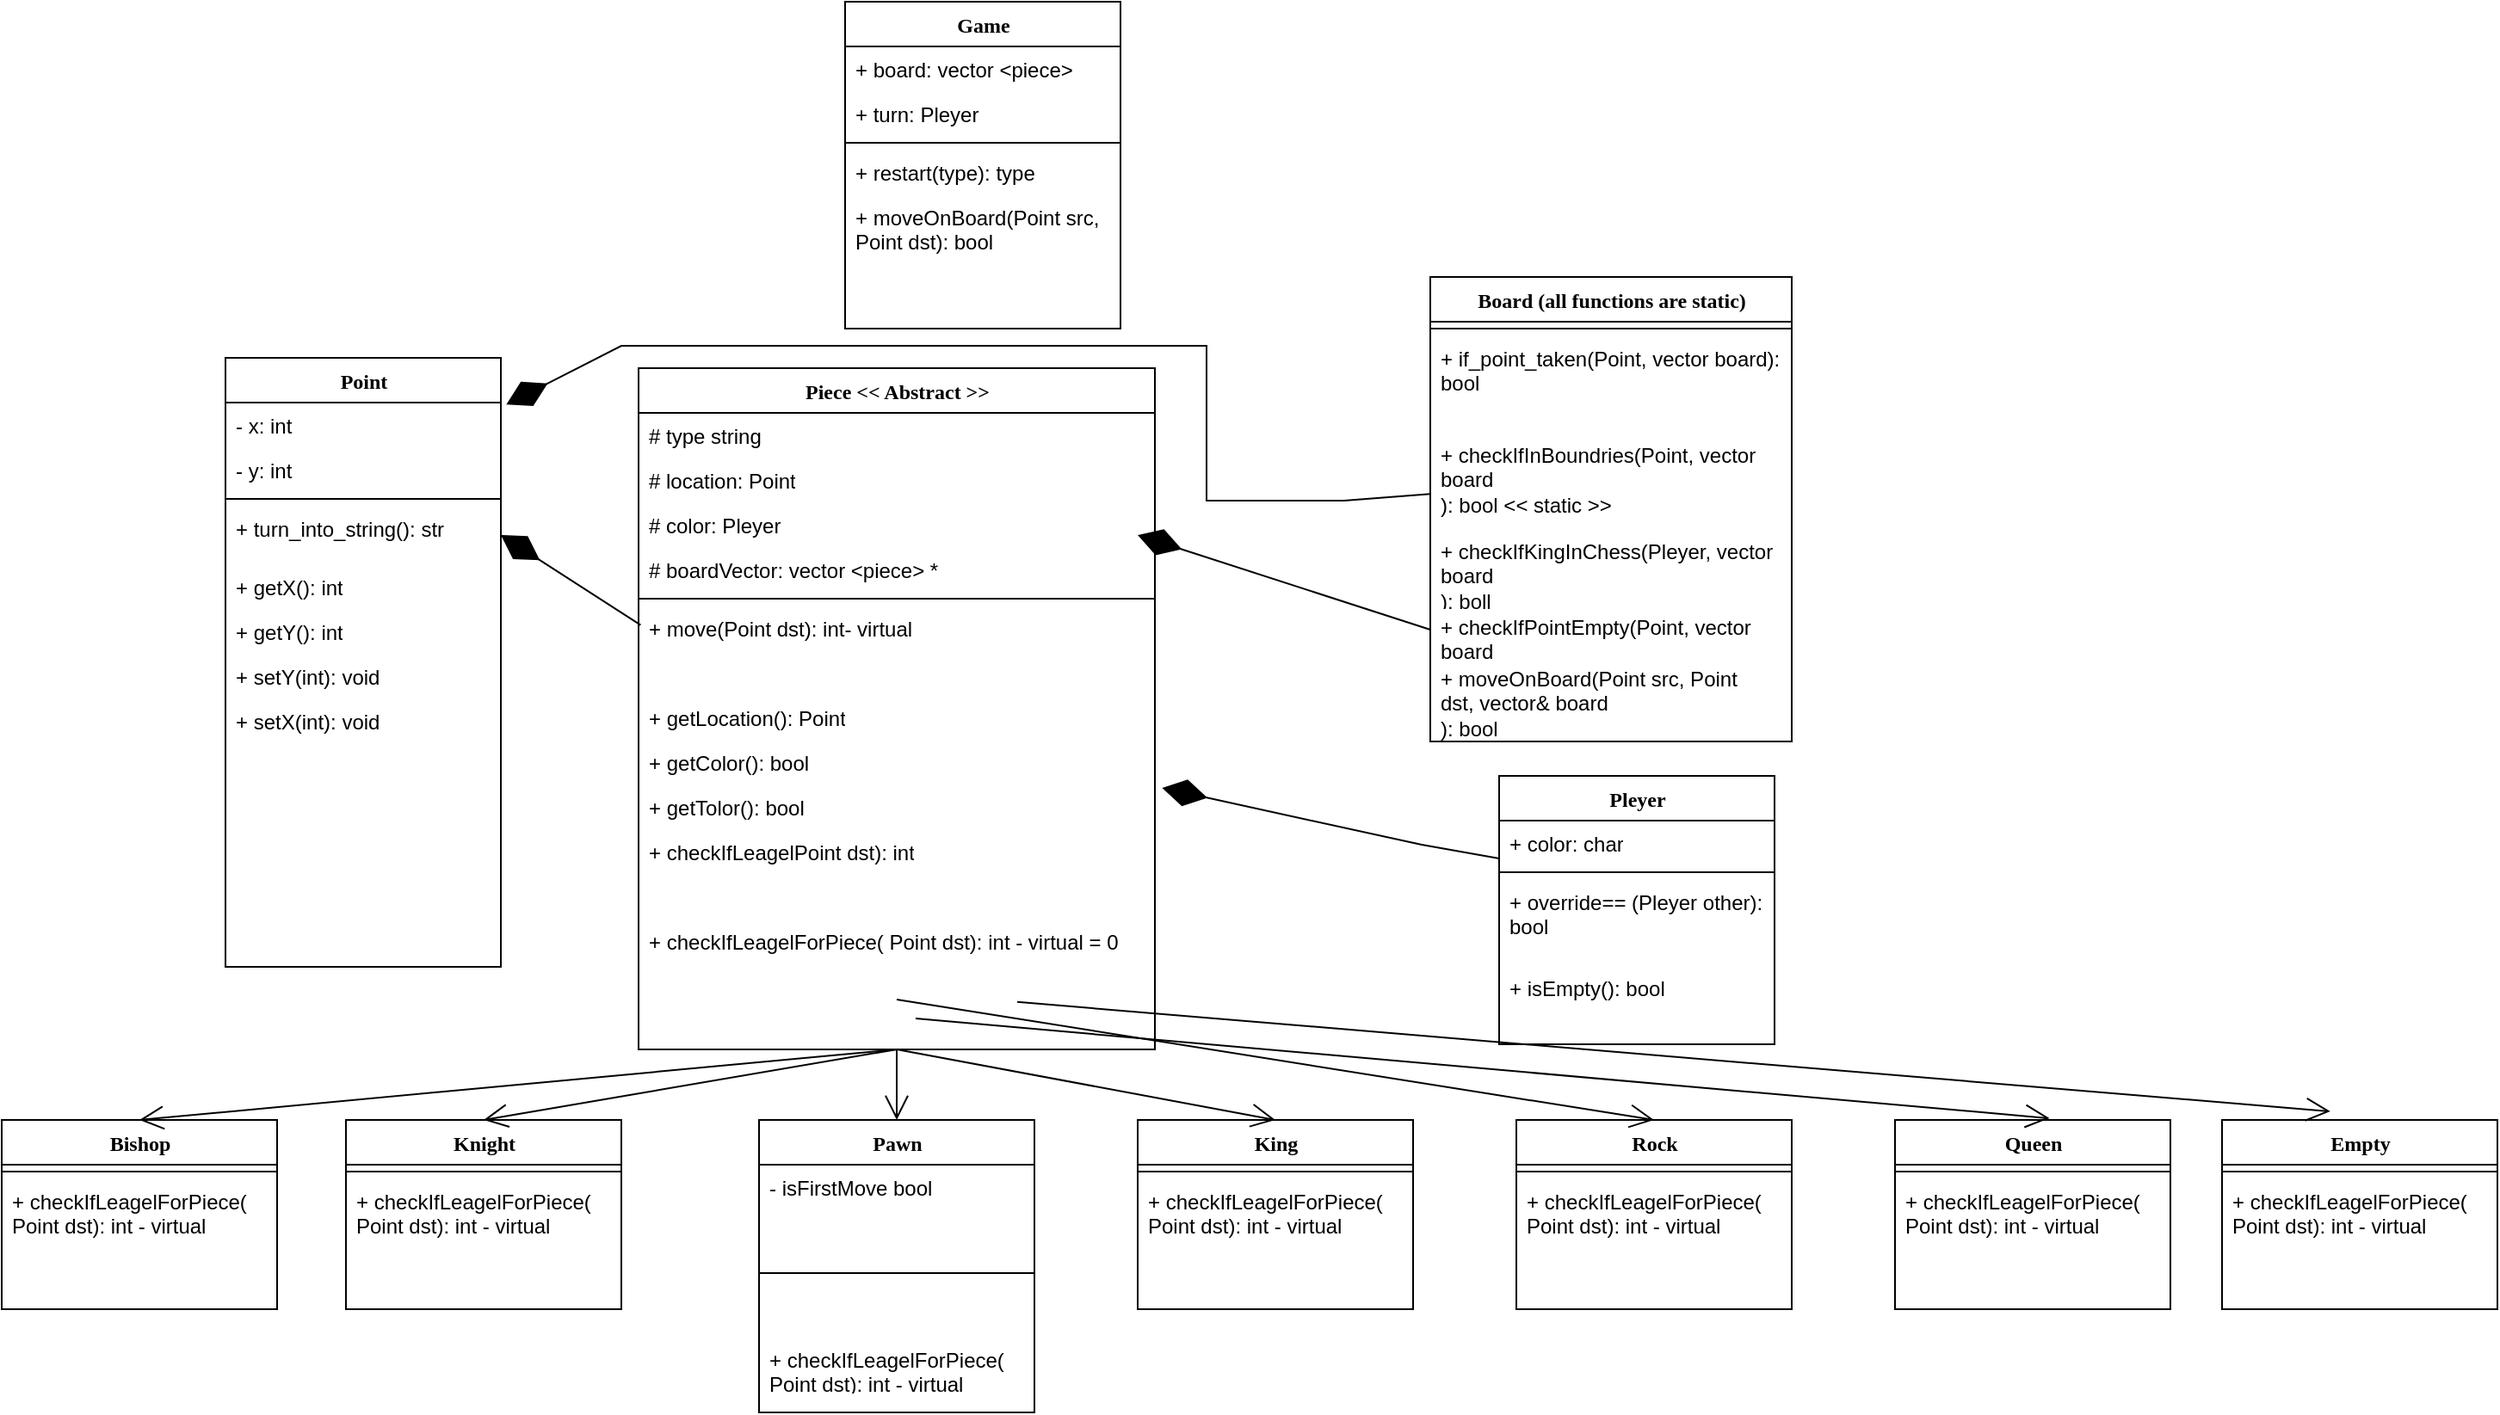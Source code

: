 <mxfile version="22.1.11" type="gitlab">
  <diagram name="Page-1" id="9f46799a-70d6-7492-0946-bef42562c5a5">
    <mxGraphModel dx="2134" dy="1309" grid="1" gridSize="10" guides="1" tooltips="1" connect="1" arrows="1" fold="1" page="1" pageScale="1" pageWidth="1100" pageHeight="850" background="none" math="0" shadow="0">
      <root>
        <mxCell id="0" />
        <mxCell id="1" parent="0" />
        <mxCell id="78961159f06e98e8-30" value="Piece&amp;nbsp;&amp;lt;&amp;lt; Abstract &amp;gt;&amp;gt;&lt;br&gt;&amp;nbsp;" style="swimlane;html=1;fontStyle=1;align=center;verticalAlign=top;childLayout=stackLayout;horizontal=1;startSize=26;horizontalStack=0;resizeParent=1;resizeLast=0;collapsible=1;marginBottom=0;swimlaneFillColor=#ffffff;rounded=0;shadow=0;comic=0;labelBackgroundColor=none;strokeWidth=1;fillColor=none;fontFamily=Verdana;fontSize=12" parent="1" vertex="1">
          <mxGeometry x="360" y="43" width="300" height="396" as="geometry" />
        </mxCell>
        <mxCell id="78961159f06e98e8-31" value="# type string" style="text;html=1;strokeColor=none;fillColor=none;align=left;verticalAlign=top;spacingLeft=4;spacingRight=4;whiteSpace=wrap;overflow=hidden;rotatable=0;points=[[0,0.5],[1,0.5]];portConstraint=eastwest;" parent="78961159f06e98e8-30" vertex="1">
          <mxGeometry y="26" width="300" height="26" as="geometry" />
        </mxCell>
        <mxCell id="78961159f06e98e8-32" value="# location: Point" style="text;html=1;strokeColor=none;fillColor=none;align=left;verticalAlign=top;spacingLeft=4;spacingRight=4;whiteSpace=wrap;overflow=hidden;rotatable=0;points=[[0,0.5],[1,0.5]];portConstraint=eastwest;" parent="78961159f06e98e8-30" vertex="1">
          <mxGeometry y="52" width="300" height="26" as="geometry" />
        </mxCell>
        <mxCell id="N-esZ-fksMiZb7eOglhe-8" value="# color: Pleyer" style="text;html=1;strokeColor=none;fillColor=none;align=left;verticalAlign=top;spacingLeft=4;spacingRight=4;whiteSpace=wrap;overflow=hidden;rotatable=0;points=[[0,0.5],[1,0.5]];portConstraint=eastwest;" parent="78961159f06e98e8-30" vertex="1">
          <mxGeometry y="78" width="300" height="26" as="geometry" />
        </mxCell>
        <mxCell id="ey-GMjYlysJROLxmoXhc-7" value="# boardVector: vector &amp;lt;piece&amp;gt; *" style="text;html=1;strokeColor=none;fillColor=none;align=left;verticalAlign=top;spacingLeft=4;spacingRight=4;whiteSpace=wrap;overflow=hidden;rotatable=0;points=[[0,0.5],[1,0.5]];portConstraint=eastwest;" vertex="1" parent="78961159f06e98e8-30">
          <mxGeometry y="104" width="300" height="26" as="geometry" />
        </mxCell>
        <mxCell id="78961159f06e98e8-38" value="" style="line;html=1;strokeWidth=1;fillColor=none;align=left;verticalAlign=middle;spacingTop=-1;spacingLeft=3;spacingRight=3;rotatable=0;labelPosition=right;points=[];portConstraint=eastwest;" parent="78961159f06e98e8-30" vertex="1">
          <mxGeometry y="130" width="300" height="8" as="geometry" />
        </mxCell>
        <mxCell id="78961159f06e98e8-39" value="+ move(Point dst): int- virtual" style="text;html=1;strokeColor=none;fillColor=none;align=left;verticalAlign=top;spacingLeft=4;spacingRight=4;whiteSpace=wrap;overflow=hidden;rotatable=0;points=[[0,0.5],[1,0.5]];portConstraint=eastwest;" parent="78961159f06e98e8-30" vertex="1">
          <mxGeometry y="138" width="300" height="52" as="geometry" />
        </mxCell>
        <mxCell id="N-esZ-fksMiZb7eOglhe-9" value="+ getLocation(): Point" style="text;html=1;strokeColor=none;fillColor=none;align=left;verticalAlign=top;spacingLeft=4;spacingRight=4;whiteSpace=wrap;overflow=hidden;rotatable=0;points=[[0,0.5],[1,0.5]];portConstraint=eastwest;" parent="78961159f06e98e8-30" vertex="1">
          <mxGeometry y="190" width="300" height="26" as="geometry" />
        </mxCell>
        <mxCell id="N-esZ-fksMiZb7eOglhe-10" value="+ getColor(): bool" style="text;html=1;strokeColor=none;fillColor=none;align=left;verticalAlign=top;spacingLeft=4;spacingRight=4;whiteSpace=wrap;overflow=hidden;rotatable=0;points=[[0,0.5],[1,0.5]];portConstraint=eastwest;" parent="78961159f06e98e8-30" vertex="1">
          <mxGeometry y="216" width="300" height="26" as="geometry" />
        </mxCell>
        <mxCell id="N-esZ-fksMiZb7eOglhe-11" value="+ getTolor(): bool" style="text;html=1;strokeColor=none;fillColor=none;align=left;verticalAlign=top;spacingLeft=4;spacingRight=4;whiteSpace=wrap;overflow=hidden;rotatable=0;points=[[0,0.5],[1,0.5]];portConstraint=eastwest;" parent="78961159f06e98e8-30" vertex="1">
          <mxGeometry y="242" width="300" height="26" as="geometry" />
        </mxCell>
        <mxCell id="N-esZ-fksMiZb7eOglhe-45" value="+ checkIfLeagelPoint dst): int" style="text;html=1;strokeColor=none;fillColor=none;align=left;verticalAlign=top;spacingLeft=4;spacingRight=4;whiteSpace=wrap;overflow=hidden;rotatable=0;points=[[0,0.5],[1,0.5]];portConstraint=eastwest;" parent="78961159f06e98e8-30" vertex="1">
          <mxGeometry y="268" width="300" height="52" as="geometry" />
        </mxCell>
        <mxCell id="N-esZ-fksMiZb7eOglhe-46" value="+ checkIfLeagelForPiece( Point dst): int - virtual = 0" style="text;html=1;strokeColor=none;fillColor=none;align=left;verticalAlign=top;spacingLeft=4;spacingRight=4;whiteSpace=wrap;overflow=hidden;rotatable=0;points=[[0,0.5],[1,0.5]];portConstraint=eastwest;" parent="78961159f06e98e8-30" vertex="1">
          <mxGeometry y="320" width="300" height="76" as="geometry" />
        </mxCell>
        <mxCell id="78961159f06e98e8-43" value="Board (all functions are static)" style="swimlane;html=1;fontStyle=1;align=center;verticalAlign=top;childLayout=stackLayout;horizontal=1;startSize=26;horizontalStack=0;resizeParent=1;resizeLast=0;collapsible=1;marginBottom=0;swimlaneFillColor=#ffffff;rounded=0;shadow=0;comic=0;labelBackgroundColor=none;strokeWidth=1;fillColor=none;fontFamily=Verdana;fontSize=12" parent="1" vertex="1">
          <mxGeometry x="820" y="-10" width="210" height="270" as="geometry" />
        </mxCell>
        <mxCell id="78961159f06e98e8-51" value="" style="line;html=1;strokeWidth=1;fillColor=none;align=left;verticalAlign=middle;spacingTop=-1;spacingLeft=3;spacingRight=3;rotatable=0;labelPosition=right;points=[];portConstraint=eastwest;" parent="78961159f06e98e8-43" vertex="1">
          <mxGeometry y="26" width="210" height="8" as="geometry" />
        </mxCell>
        <mxCell id="78961159f06e98e8-52" value="+ if_point_taken(Point, vector board): bool" style="text;html=1;strokeColor=none;fillColor=none;align=left;verticalAlign=top;spacingLeft=4;spacingRight=4;whiteSpace=wrap;overflow=hidden;rotatable=0;points=[[0,0.5],[1,0.5]];portConstraint=eastwest;" parent="78961159f06e98e8-43" vertex="1">
          <mxGeometry y="34" width="210" height="56" as="geometry" />
        </mxCell>
        <mxCell id="N-esZ-fksMiZb7eOglhe-43" value="+ checkIfInBoundries(Point,&amp;nbsp;vector board&lt;br&gt;): bool &amp;lt;&amp;lt; static &amp;gt;&amp;gt;&amp;nbsp;" style="text;html=1;strokeColor=none;fillColor=none;align=left;verticalAlign=top;spacingLeft=4;spacingRight=4;whiteSpace=wrap;overflow=hidden;rotatable=0;points=[[0,0.5],[1,0.5]];portConstraint=eastwest;" parent="78961159f06e98e8-43" vertex="1">
          <mxGeometry y="90" width="210" height="56" as="geometry" />
        </mxCell>
        <mxCell id="N-esZ-fksMiZb7eOglhe-47" value="+ checkIfKingInChess(Pleyer,&amp;nbsp;vector board&lt;br&gt;): boll&amp;nbsp;" style="text;html=1;strokeColor=none;fillColor=none;align=left;verticalAlign=top;spacingLeft=4;spacingRight=4;whiteSpace=wrap;overflow=hidden;rotatable=0;points=[[0,0.5],[1,0.5]];portConstraint=eastwest;" parent="78961159f06e98e8-43" vertex="1">
          <mxGeometry y="146" width="210" height="44" as="geometry" />
        </mxCell>
        <mxCell id="N-esZ-fksMiZb7eOglhe-58" value="+ checkIfPointEmpty(Point,&amp;nbsp;vector board&lt;br&gt;): bool&amp;nbsp;" style="text;html=1;strokeColor=none;fillColor=none;align=left;verticalAlign=top;spacingLeft=4;spacingRight=4;whiteSpace=wrap;overflow=hidden;rotatable=0;points=[[0,0.5],[1,0.5]];portConstraint=eastwest;" parent="78961159f06e98e8-43" vertex="1">
          <mxGeometry y="190" width="210" height="30" as="geometry" />
        </mxCell>
        <mxCell id="ey-GMjYlysJROLxmoXhc-3" value="+ moveOnBoard(Point src, Point dst,&amp;nbsp;vector&amp;amp; board&lt;br&gt;): bool&amp;nbsp;" style="text;html=1;strokeColor=none;fillColor=none;align=left;verticalAlign=top;spacingLeft=4;spacingRight=4;whiteSpace=wrap;overflow=hidden;rotatable=0;points=[[0,0.5],[1,0.5]];portConstraint=eastwest;" vertex="1" parent="78961159f06e98e8-43">
          <mxGeometry y="220" width="210" height="50" as="geometry" />
        </mxCell>
        <mxCell id="78961159f06e98e8-56" value="Point" style="swimlane;html=1;fontStyle=1;align=center;verticalAlign=top;childLayout=stackLayout;horizontal=1;startSize=26;horizontalStack=0;resizeParent=1;resizeLast=0;collapsible=1;marginBottom=0;swimlaneFillColor=#ffffff;rounded=0;shadow=0;comic=0;labelBackgroundColor=none;strokeWidth=1;fillColor=none;fontFamily=Verdana;fontSize=12" parent="1" vertex="1">
          <mxGeometry x="120" y="37.0" width="160" height="354" as="geometry" />
        </mxCell>
        <mxCell id="78961159f06e98e8-57" value="- x: int" style="text;html=1;strokeColor=none;fillColor=none;align=left;verticalAlign=top;spacingLeft=4;spacingRight=4;whiteSpace=wrap;overflow=hidden;rotatable=0;points=[[0,0.5],[1,0.5]];portConstraint=eastwest;" parent="78961159f06e98e8-56" vertex="1">
          <mxGeometry y="26" width="160" height="26" as="geometry" />
        </mxCell>
        <mxCell id="78961159f06e98e8-58" value="- y: int" style="text;html=1;strokeColor=none;fillColor=none;align=left;verticalAlign=top;spacingLeft=4;spacingRight=4;whiteSpace=wrap;overflow=hidden;rotatable=0;points=[[0,0.5],[1,0.5]];portConstraint=eastwest;" parent="78961159f06e98e8-56" vertex="1">
          <mxGeometry y="52" width="160" height="26" as="geometry" />
        </mxCell>
        <mxCell id="78961159f06e98e8-64" value="" style="line;html=1;strokeWidth=1;fillColor=none;align=left;verticalAlign=middle;spacingTop=-1;spacingLeft=3;spacingRight=3;rotatable=0;labelPosition=right;points=[];portConstraint=eastwest;" parent="78961159f06e98e8-56" vertex="1">
          <mxGeometry y="78" width="160" height="8" as="geometry" />
        </mxCell>
        <mxCell id="78961159f06e98e8-65" value="+ turn_into_string(): str" style="text;html=1;strokeColor=none;fillColor=none;align=left;verticalAlign=top;spacingLeft=4;spacingRight=4;whiteSpace=wrap;overflow=hidden;rotatable=0;points=[[0,0.5],[1,0.5]];portConstraint=eastwest;" parent="78961159f06e98e8-56" vertex="1">
          <mxGeometry y="86" width="160" height="34" as="geometry" />
        </mxCell>
        <mxCell id="78961159f06e98e8-66" value="+ getX(): int" style="text;html=1;strokeColor=none;fillColor=none;align=left;verticalAlign=top;spacingLeft=4;spacingRight=4;whiteSpace=wrap;overflow=hidden;rotatable=0;points=[[0,0.5],[1,0.5]];portConstraint=eastwest;" parent="78961159f06e98e8-56" vertex="1">
          <mxGeometry y="120" width="160" height="26" as="geometry" />
        </mxCell>
        <mxCell id="78961159f06e98e8-68" value="+ getY(): int" style="text;html=1;strokeColor=none;fillColor=none;align=left;verticalAlign=top;spacingLeft=4;spacingRight=4;whiteSpace=wrap;overflow=hidden;rotatable=0;points=[[0,0.5],[1,0.5]];portConstraint=eastwest;" parent="78961159f06e98e8-56" vertex="1">
          <mxGeometry y="146" width="160" height="26" as="geometry" />
        </mxCell>
        <mxCell id="N-esZ-fksMiZb7eOglhe-6" value="+ setY(int): void" style="text;html=1;strokeColor=none;fillColor=none;align=left;verticalAlign=top;spacingLeft=4;spacingRight=4;whiteSpace=wrap;overflow=hidden;rotatable=0;points=[[0,0.5],[1,0.5]];portConstraint=eastwest;" parent="78961159f06e98e8-56" vertex="1">
          <mxGeometry y="172" width="160" height="26" as="geometry" />
        </mxCell>
        <mxCell id="N-esZ-fksMiZb7eOglhe-7" value="+ setX(int): void" style="text;html=1;strokeColor=none;fillColor=none;align=left;verticalAlign=top;spacingLeft=4;spacingRight=4;whiteSpace=wrap;overflow=hidden;rotatable=0;points=[[0,0.5],[1,0.5]];portConstraint=eastwest;" parent="78961159f06e98e8-56" vertex="1">
          <mxGeometry y="198" width="160" height="26" as="geometry" />
        </mxCell>
        <mxCell id="78961159f06e98e8-69" value="Pawn" style="swimlane;html=1;fontStyle=1;align=center;verticalAlign=top;childLayout=stackLayout;horizontal=1;startSize=26;horizontalStack=0;resizeParent=1;resizeLast=0;collapsible=1;marginBottom=0;swimlaneFillColor=#ffffff;rounded=0;shadow=0;comic=0;labelBackgroundColor=none;strokeWidth=1;fillColor=none;fontFamily=Verdana;fontSize=12" parent="1" vertex="1">
          <mxGeometry x="430" y="480" width="160" height="170" as="geometry" />
        </mxCell>
        <mxCell id="ey-GMjYlysJROLxmoXhc-2" value="- isFirstMove bool" style="text;html=1;strokeColor=none;fillColor=none;align=left;verticalAlign=top;spacingLeft=4;spacingRight=4;whiteSpace=wrap;overflow=hidden;rotatable=0;points=[[0,0.5],[1,0.5]];portConstraint=eastwest;" vertex="1" parent="78961159f06e98e8-69">
          <mxGeometry y="26" width="160" height="26" as="geometry" />
        </mxCell>
        <mxCell id="78961159f06e98e8-77" value="" style="line;html=1;strokeWidth=1;fillColor=none;align=left;verticalAlign=middle;spacingTop=-1;spacingLeft=3;spacingRight=3;rotatable=0;labelPosition=right;points=[];portConstraint=eastwest;" parent="78961159f06e98e8-69" vertex="1">
          <mxGeometry y="52" width="160" height="74" as="geometry" />
        </mxCell>
        <mxCell id="78961159f06e98e8-78" value="+ method(type): type" style="text;html=1;strokeColor=none;fillColor=none;align=left;verticalAlign=top;spacingLeft=4;spacingRight=4;whiteSpace=wrap;overflow=hidden;rotatable=0;points=[[0,0.5],[1,0.5]];portConstraint=eastwest;" parent="78961159f06e98e8-69" vertex="1">
          <mxGeometry y="126" width="160" as="geometry" />
        </mxCell>
        <mxCell id="78961159f06e98e8-79" value="+ checkIfLeagelForPiece( Point dst): int - virtual&amp;nbsp;" style="text;html=1;strokeColor=none;fillColor=none;align=left;verticalAlign=top;spacingLeft=4;spacingRight=4;whiteSpace=wrap;overflow=hidden;rotatable=0;points=[[0,0.5],[1,0.5]];portConstraint=eastwest;" parent="78961159f06e98e8-69" vertex="1">
          <mxGeometry y="126" width="160" height="30" as="geometry" />
        </mxCell>
        <mxCell id="78961159f06e98e8-108" value="Pleyer" style="swimlane;html=1;fontStyle=1;align=center;verticalAlign=top;childLayout=stackLayout;horizontal=1;startSize=26;horizontalStack=0;resizeParent=1;resizeLast=0;collapsible=1;marginBottom=0;swimlaneFillColor=#ffffff;rounded=0;shadow=0;comic=0;labelBackgroundColor=none;strokeWidth=1;fillColor=none;fontFamily=Verdana;fontSize=12" parent="1" vertex="1">
          <mxGeometry x="860" y="280.0" width="160" height="156" as="geometry" />
        </mxCell>
        <mxCell id="78961159f06e98e8-109" value="+ color: char" style="text;html=1;strokeColor=none;fillColor=none;align=left;verticalAlign=top;spacingLeft=4;spacingRight=4;whiteSpace=wrap;overflow=hidden;rotatable=0;points=[[0,0.5],[1,0.5]];portConstraint=eastwest;" parent="78961159f06e98e8-108" vertex="1">
          <mxGeometry y="26" width="160" height="26" as="geometry" />
        </mxCell>
        <mxCell id="78961159f06e98e8-116" value="" style="line;html=1;strokeWidth=1;fillColor=none;align=left;verticalAlign=middle;spacingTop=-1;spacingLeft=3;spacingRight=3;rotatable=0;labelPosition=right;points=[];portConstraint=eastwest;" parent="78961159f06e98e8-108" vertex="1">
          <mxGeometry y="52" width="160" height="8" as="geometry" />
        </mxCell>
        <mxCell id="78961159f06e98e8-117" value="+ override== (Pleyer other): bool" style="text;html=1;strokeColor=none;fillColor=none;align=left;verticalAlign=top;spacingLeft=4;spacingRight=4;whiteSpace=wrap;overflow=hidden;rotatable=0;points=[[0,0.5],[1,0.5]];portConstraint=eastwest;" parent="78961159f06e98e8-108" vertex="1">
          <mxGeometry y="60" width="160" height="50" as="geometry" />
        </mxCell>
        <mxCell id="78961159f06e98e8-120" value="+ isEmpty(): bool" style="text;html=1;strokeColor=none;fillColor=none;align=left;verticalAlign=top;spacingLeft=4;spacingRight=4;whiteSpace=wrap;overflow=hidden;rotatable=0;points=[[0,0.5],[1,0.5]];portConstraint=eastwest;" parent="78961159f06e98e8-108" vertex="1">
          <mxGeometry y="110" width="160" height="26" as="geometry" />
        </mxCell>
        <mxCell id="N-esZ-fksMiZb7eOglhe-5" value="" style="endArrow=diamondThin;endFill=1;endSize=24;html=1;rounded=0;entryX=1.029;entryY=0.209;entryDx=0;entryDy=0;entryPerimeter=0;exitX=0.004;exitY=0.218;exitDx=0;exitDy=0;exitPerimeter=0;" parent="1" edge="1" source="78961159f06e98e8-39">
          <mxGeometry width="160" relative="1" as="geometry">
            <mxPoint x="350" y="160" as="sourcePoint" />
            <mxPoint x="280" y="140" as="targetPoint" />
          </mxGeometry>
        </mxCell>
        <mxCell id="N-esZ-fksMiZb7eOglhe-12" value="" style="endArrow=open;endFill=1;endSize=12;html=1;rounded=0;exitX=0.5;exitY=1;exitDx=0;exitDy=0;entryX=0.5;entryY=0;entryDx=0;entryDy=0;" parent="1" source="78961159f06e98e8-30" target="78961159f06e98e8-69" edge="1">
          <mxGeometry width="160" relative="1" as="geometry">
            <mxPoint x="460" y="450" as="sourcePoint" />
            <mxPoint x="460" y="470" as="targetPoint" />
          </mxGeometry>
        </mxCell>
        <mxCell id="N-esZ-fksMiZb7eOglhe-13" value="Knight" style="swimlane;html=1;fontStyle=1;align=center;verticalAlign=top;childLayout=stackLayout;horizontal=1;startSize=26;horizontalStack=0;resizeParent=1;resizeLast=0;collapsible=1;marginBottom=0;swimlaneFillColor=#ffffff;rounded=0;shadow=0;comic=0;labelBackgroundColor=none;strokeWidth=1;fillColor=none;fontFamily=Verdana;fontSize=12" parent="1" vertex="1">
          <mxGeometry x="190" y="480" width="160" height="110" as="geometry" />
        </mxCell>
        <mxCell id="N-esZ-fksMiZb7eOglhe-14" value="" style="line;html=1;strokeWidth=1;fillColor=none;align=left;verticalAlign=middle;spacingTop=-1;spacingLeft=3;spacingRight=3;rotatable=0;labelPosition=right;points=[];portConstraint=eastwest;" parent="N-esZ-fksMiZb7eOglhe-13" vertex="1">
          <mxGeometry y="26" width="160" height="8" as="geometry" />
        </mxCell>
        <mxCell id="N-esZ-fksMiZb7eOglhe-15" value="+ method(type): type" style="text;html=1;strokeColor=none;fillColor=none;align=left;verticalAlign=top;spacingLeft=4;spacingRight=4;whiteSpace=wrap;overflow=hidden;rotatable=0;points=[[0,0.5],[1,0.5]];portConstraint=eastwest;" parent="N-esZ-fksMiZb7eOglhe-13" vertex="1">
          <mxGeometry y="34" width="160" as="geometry" />
        </mxCell>
        <mxCell id="N-esZ-fksMiZb7eOglhe-16" value="+ checkIfLeagelForPiece( Point dst): int - virtual&amp;nbsp;" style="text;html=1;strokeColor=none;fillColor=none;align=left;verticalAlign=top;spacingLeft=4;spacingRight=4;whiteSpace=wrap;overflow=hidden;rotatable=0;points=[[0,0.5],[1,0.5]];portConstraint=eastwest;" parent="N-esZ-fksMiZb7eOglhe-13" vertex="1">
          <mxGeometry y="34" width="160" height="76" as="geometry" />
        </mxCell>
        <mxCell id="N-esZ-fksMiZb7eOglhe-17" value="" style="endArrow=open;endFill=1;endSize=12;html=1;rounded=0;exitX=0.5;exitY=1;exitDx=0;exitDy=0;entryX=0.5;entryY=0;entryDx=0;entryDy=0;" parent="1" source="78961159f06e98e8-30" target="N-esZ-fksMiZb7eOglhe-13" edge="1">
          <mxGeometry width="160" relative="1" as="geometry">
            <mxPoint x="260" y="440" as="sourcePoint" />
            <mxPoint x="270" y="470" as="targetPoint" />
          </mxGeometry>
        </mxCell>
        <mxCell id="N-esZ-fksMiZb7eOglhe-19" value="King" style="swimlane;html=1;fontStyle=1;align=center;verticalAlign=top;childLayout=stackLayout;horizontal=1;startSize=26;horizontalStack=0;resizeParent=1;resizeLast=0;collapsible=1;marginBottom=0;swimlaneFillColor=#ffffff;rounded=0;shadow=0;comic=0;labelBackgroundColor=none;strokeWidth=1;fillColor=none;fontFamily=Verdana;fontSize=12" parent="1" vertex="1">
          <mxGeometry x="650" y="480" width="160" height="110" as="geometry" />
        </mxCell>
        <mxCell id="N-esZ-fksMiZb7eOglhe-20" value="" style="line;html=1;strokeWidth=1;fillColor=none;align=left;verticalAlign=middle;spacingTop=-1;spacingLeft=3;spacingRight=3;rotatable=0;labelPosition=right;points=[];portConstraint=eastwest;" parent="N-esZ-fksMiZb7eOglhe-19" vertex="1">
          <mxGeometry y="26" width="160" height="8" as="geometry" />
        </mxCell>
        <mxCell id="N-esZ-fksMiZb7eOglhe-21" value="+ method(type): type" style="text;html=1;strokeColor=none;fillColor=none;align=left;verticalAlign=top;spacingLeft=4;spacingRight=4;whiteSpace=wrap;overflow=hidden;rotatable=0;points=[[0,0.5],[1,0.5]];portConstraint=eastwest;" parent="N-esZ-fksMiZb7eOglhe-19" vertex="1">
          <mxGeometry y="34" width="160" as="geometry" />
        </mxCell>
        <mxCell id="N-esZ-fksMiZb7eOglhe-22" value="+ checkIfLeagelForPiece( Point dst): int - virtual&amp;nbsp;" style="text;html=1;strokeColor=none;fillColor=none;align=left;verticalAlign=top;spacingLeft=4;spacingRight=4;whiteSpace=wrap;overflow=hidden;rotatable=0;points=[[0,0.5],[1,0.5]];portConstraint=eastwest;" parent="N-esZ-fksMiZb7eOglhe-19" vertex="1">
          <mxGeometry y="34" width="160" height="76" as="geometry" />
        </mxCell>
        <mxCell id="N-esZ-fksMiZb7eOglhe-23" value="" style="endArrow=open;endFill=1;endSize=12;html=1;rounded=0;exitX=0.5;exitY=1;exitDx=0;exitDy=0;entryX=0.5;entryY=0;entryDx=0;entryDy=0;" parent="1" source="78961159f06e98e8-30" target="N-esZ-fksMiZb7eOglhe-19" edge="1">
          <mxGeometry width="160" relative="1" as="geometry">
            <mxPoint x="560" y="410" as="sourcePoint" />
            <mxPoint x="720" y="410" as="targetPoint" />
          </mxGeometry>
        </mxCell>
        <mxCell id="N-esZ-fksMiZb7eOglhe-24" value="Rock" style="swimlane;html=1;fontStyle=1;align=center;verticalAlign=top;childLayout=stackLayout;horizontal=1;startSize=26;horizontalStack=0;resizeParent=1;resizeLast=0;collapsible=1;marginBottom=0;swimlaneFillColor=#ffffff;rounded=0;shadow=0;comic=0;labelBackgroundColor=none;strokeWidth=1;fillColor=none;fontFamily=Verdana;fontSize=12" parent="1" vertex="1">
          <mxGeometry x="870" y="480" width="160" height="110" as="geometry" />
        </mxCell>
        <mxCell id="N-esZ-fksMiZb7eOglhe-25" value="" style="line;html=1;strokeWidth=1;fillColor=none;align=left;verticalAlign=middle;spacingTop=-1;spacingLeft=3;spacingRight=3;rotatable=0;labelPosition=right;points=[];portConstraint=eastwest;" parent="N-esZ-fksMiZb7eOglhe-24" vertex="1">
          <mxGeometry y="26" width="160" height="8" as="geometry" />
        </mxCell>
        <mxCell id="N-esZ-fksMiZb7eOglhe-26" value="+ method(type): type" style="text;html=1;strokeColor=none;fillColor=none;align=left;verticalAlign=top;spacingLeft=4;spacingRight=4;whiteSpace=wrap;overflow=hidden;rotatable=0;points=[[0,0.5],[1,0.5]];portConstraint=eastwest;" parent="N-esZ-fksMiZb7eOglhe-24" vertex="1">
          <mxGeometry y="34" width="160" as="geometry" />
        </mxCell>
        <mxCell id="N-esZ-fksMiZb7eOglhe-27" value="+ checkIfLeagelForPiece( Point dst): int - virtual&amp;nbsp;" style="text;html=1;strokeColor=none;fillColor=none;align=left;verticalAlign=top;spacingLeft=4;spacingRight=4;whiteSpace=wrap;overflow=hidden;rotatable=0;points=[[0,0.5],[1,0.5]];portConstraint=eastwest;" parent="N-esZ-fksMiZb7eOglhe-24" vertex="1">
          <mxGeometry y="34" width="160" height="76" as="geometry" />
        </mxCell>
        <mxCell id="N-esZ-fksMiZb7eOglhe-28" value="" style="endArrow=open;endFill=1;endSize=12;html=1;rounded=0;entryX=0.5;entryY=0;entryDx=0;entryDy=0;" parent="1" target="N-esZ-fksMiZb7eOglhe-24" edge="1">
          <mxGeometry width="160" relative="1" as="geometry">
            <mxPoint x="510" y="410" as="sourcePoint" />
            <mxPoint x="940" y="410" as="targetPoint" />
          </mxGeometry>
        </mxCell>
        <mxCell id="N-esZ-fksMiZb7eOglhe-29" value="Bishop" style="swimlane;html=1;fontStyle=1;align=center;verticalAlign=top;childLayout=stackLayout;horizontal=1;startSize=26;horizontalStack=0;resizeParent=1;resizeLast=0;collapsible=1;marginBottom=0;swimlaneFillColor=#ffffff;rounded=0;shadow=0;comic=0;labelBackgroundColor=none;strokeWidth=1;fillColor=none;fontFamily=Verdana;fontSize=12" parent="1" vertex="1">
          <mxGeometry x="-10" y="480" width="160" height="110" as="geometry" />
        </mxCell>
        <mxCell id="N-esZ-fksMiZb7eOglhe-30" value="" style="line;html=1;strokeWidth=1;fillColor=none;align=left;verticalAlign=middle;spacingTop=-1;spacingLeft=3;spacingRight=3;rotatable=0;labelPosition=right;points=[];portConstraint=eastwest;" parent="N-esZ-fksMiZb7eOglhe-29" vertex="1">
          <mxGeometry y="26" width="160" height="8" as="geometry" />
        </mxCell>
        <mxCell id="N-esZ-fksMiZb7eOglhe-31" value="+ method(type): type" style="text;html=1;strokeColor=none;fillColor=none;align=left;verticalAlign=top;spacingLeft=4;spacingRight=4;whiteSpace=wrap;overflow=hidden;rotatable=0;points=[[0,0.5],[1,0.5]];portConstraint=eastwest;" parent="N-esZ-fksMiZb7eOglhe-29" vertex="1">
          <mxGeometry y="34" width="160" as="geometry" />
        </mxCell>
        <mxCell id="N-esZ-fksMiZb7eOglhe-32" value="+ checkIfLeagelForPiece( Point dst): int - virtual&amp;nbsp;" style="text;html=1;strokeColor=none;fillColor=none;align=left;verticalAlign=top;spacingLeft=4;spacingRight=4;whiteSpace=wrap;overflow=hidden;rotatable=0;points=[[0,0.5],[1,0.5]];portConstraint=eastwest;" parent="N-esZ-fksMiZb7eOglhe-29" vertex="1">
          <mxGeometry y="34" width="160" height="76" as="geometry" />
        </mxCell>
        <mxCell id="N-esZ-fksMiZb7eOglhe-33" value="" style="endArrow=open;endFill=1;endSize=12;html=1;rounded=0;exitX=0.5;exitY=1;exitDx=0;exitDy=0;entryX=0.5;entryY=0;entryDx=0;entryDy=0;" parent="1" source="78961159f06e98e8-30" target="N-esZ-fksMiZb7eOglhe-29" edge="1">
          <mxGeometry width="160" relative="1" as="geometry">
            <mxPoint x="510" y="530" as="sourcePoint" />
            <mxPoint x="270" y="629" as="targetPoint" />
          </mxGeometry>
        </mxCell>
        <mxCell id="N-esZ-fksMiZb7eOglhe-38" value="Queen" style="swimlane;html=1;fontStyle=1;align=center;verticalAlign=top;childLayout=stackLayout;horizontal=1;startSize=26;horizontalStack=0;resizeParent=1;resizeLast=0;collapsible=1;marginBottom=0;swimlaneFillColor=#ffffff;rounded=0;shadow=0;comic=0;labelBackgroundColor=none;strokeWidth=1;fillColor=none;fontFamily=Verdana;fontSize=12" parent="1" vertex="1">
          <mxGeometry x="1090" y="480" width="160" height="110" as="geometry" />
        </mxCell>
        <mxCell id="N-esZ-fksMiZb7eOglhe-39" value="" style="line;html=1;strokeWidth=1;fillColor=none;align=left;verticalAlign=middle;spacingTop=-1;spacingLeft=3;spacingRight=3;rotatable=0;labelPosition=right;points=[];portConstraint=eastwest;" parent="N-esZ-fksMiZb7eOglhe-38" vertex="1">
          <mxGeometry y="26" width="160" height="8" as="geometry" />
        </mxCell>
        <mxCell id="N-esZ-fksMiZb7eOglhe-40" value="+ method(type): type" style="text;html=1;strokeColor=none;fillColor=none;align=left;verticalAlign=top;spacingLeft=4;spacingRight=4;whiteSpace=wrap;overflow=hidden;rotatable=0;points=[[0,0.5],[1,0.5]];portConstraint=eastwest;" parent="N-esZ-fksMiZb7eOglhe-38" vertex="1">
          <mxGeometry y="34" width="160" as="geometry" />
        </mxCell>
        <mxCell id="N-esZ-fksMiZb7eOglhe-41" value="+ checkIfLeagelForPiece( Point dst): int - virtual&amp;nbsp;" style="text;html=1;strokeColor=none;fillColor=none;align=left;verticalAlign=top;spacingLeft=4;spacingRight=4;whiteSpace=wrap;overflow=hidden;rotatable=0;points=[[0,0.5],[1,0.5]];portConstraint=eastwest;" parent="N-esZ-fksMiZb7eOglhe-38" vertex="1">
          <mxGeometry y="34" width="160" height="76" as="geometry" />
        </mxCell>
        <mxCell id="N-esZ-fksMiZb7eOglhe-42" value="" style="endArrow=open;endFill=1;endSize=12;html=1;rounded=0;entryX=0.393;entryY=-0.045;entryDx=0;entryDy=0;exitX=0.504;exitY=0.979;exitDx=0;exitDy=0;exitPerimeter=0;entryPerimeter=0;" parent="1" target="N-esZ-fksMiZb7eOglhe-54" edge="1">
          <mxGeometry width="160" relative="1" as="geometry">
            <mxPoint x="580.0" y="411.404" as="sourcePoint" />
            <mxPoint x="1239.36" y="480" as="targetPoint" />
          </mxGeometry>
        </mxCell>
        <mxCell id="N-esZ-fksMiZb7eOglhe-48" value="Game" style="swimlane;html=1;fontStyle=1;align=center;verticalAlign=top;childLayout=stackLayout;horizontal=1;startSize=26;horizontalStack=0;resizeParent=1;resizeLast=0;collapsible=1;marginBottom=0;swimlaneFillColor=#ffffff;rounded=0;shadow=0;comic=0;labelBackgroundColor=none;strokeWidth=1;fillColor=none;fontFamily=Verdana;fontSize=12" parent="1" vertex="1">
          <mxGeometry x="480" y="-170.0" width="160" height="190" as="geometry" />
        </mxCell>
        <mxCell id="N-esZ-fksMiZb7eOglhe-49" value="+ board: vector &amp;lt;piece&amp;gt;" style="text;html=1;strokeColor=none;fillColor=none;align=left;verticalAlign=top;spacingLeft=4;spacingRight=4;whiteSpace=wrap;overflow=hidden;rotatable=0;points=[[0,0.5],[1,0.5]];portConstraint=eastwest;" parent="N-esZ-fksMiZb7eOglhe-48" vertex="1">
          <mxGeometry y="26" width="160" height="26" as="geometry" />
        </mxCell>
        <mxCell id="N-esZ-fksMiZb7eOglhe-50" value="+ turn: Pleyer" style="text;html=1;strokeColor=none;fillColor=none;align=left;verticalAlign=top;spacingLeft=4;spacingRight=4;whiteSpace=wrap;overflow=hidden;rotatable=0;points=[[0,0.5],[1,0.5]];portConstraint=eastwest;" parent="N-esZ-fksMiZb7eOglhe-48" vertex="1">
          <mxGeometry y="52" width="160" height="26" as="geometry" />
        </mxCell>
        <mxCell id="N-esZ-fksMiZb7eOglhe-51" value="" style="line;html=1;strokeWidth=1;fillColor=none;align=left;verticalAlign=middle;spacingTop=-1;spacingLeft=3;spacingRight=3;rotatable=0;labelPosition=right;points=[];portConstraint=eastwest;" parent="N-esZ-fksMiZb7eOglhe-48" vertex="1">
          <mxGeometry y="78" width="160" height="8" as="geometry" />
        </mxCell>
        <mxCell id="N-esZ-fksMiZb7eOglhe-52" value="+ restart(type): type" style="text;html=1;strokeColor=none;fillColor=none;align=left;verticalAlign=top;spacingLeft=4;spacingRight=4;whiteSpace=wrap;overflow=hidden;rotatable=0;points=[[0,0.5],[1,0.5]];portConstraint=eastwest;" parent="N-esZ-fksMiZb7eOglhe-48" vertex="1">
          <mxGeometry y="86" width="160" height="26" as="geometry" />
        </mxCell>
        <mxCell id="N-esZ-fksMiZb7eOglhe-53" value="+ moveOnBoard(Point src, Point dst): bool" style="text;html=1;strokeColor=none;fillColor=none;align=left;verticalAlign=top;spacingLeft=4;spacingRight=4;whiteSpace=wrap;overflow=hidden;rotatable=0;points=[[0,0.5],[1,0.5]];portConstraint=eastwest;" parent="N-esZ-fksMiZb7eOglhe-48" vertex="1">
          <mxGeometry y="112" width="160" height="78" as="geometry" />
        </mxCell>
        <mxCell id="N-esZ-fksMiZb7eOglhe-54" value="Empty" style="swimlane;html=1;fontStyle=1;align=center;verticalAlign=top;childLayout=stackLayout;horizontal=1;startSize=26;horizontalStack=0;resizeParent=1;resizeLast=0;collapsible=1;marginBottom=0;swimlaneFillColor=#ffffff;rounded=0;shadow=0;comic=0;labelBackgroundColor=none;strokeWidth=1;fillColor=none;fontFamily=Verdana;fontSize=12" parent="1" vertex="1">
          <mxGeometry x="1280" y="480" width="160" height="110" as="geometry" />
        </mxCell>
        <mxCell id="N-esZ-fksMiZb7eOglhe-55" value="" style="line;html=1;strokeWidth=1;fillColor=none;align=left;verticalAlign=middle;spacingTop=-1;spacingLeft=3;spacingRight=3;rotatable=0;labelPosition=right;points=[];portConstraint=eastwest;" parent="N-esZ-fksMiZb7eOglhe-54" vertex="1">
          <mxGeometry y="26" width="160" height="8" as="geometry" />
        </mxCell>
        <mxCell id="N-esZ-fksMiZb7eOglhe-56" value="+ method(type): type" style="text;html=1;strokeColor=none;fillColor=none;align=left;verticalAlign=top;spacingLeft=4;spacingRight=4;whiteSpace=wrap;overflow=hidden;rotatable=0;points=[[0,0.5],[1,0.5]];portConstraint=eastwest;" parent="N-esZ-fksMiZb7eOglhe-54" vertex="1">
          <mxGeometry y="34" width="160" as="geometry" />
        </mxCell>
        <mxCell id="ey-GMjYlysJROLxmoXhc-5" value="+ checkIfLeagelForPiece( Point dst): int - virtual&amp;nbsp;" style="text;html=1;strokeColor=none;fillColor=none;align=left;verticalAlign=top;spacingLeft=4;spacingRight=4;whiteSpace=wrap;overflow=hidden;rotatable=0;points=[[0,0.5],[1,0.5]];portConstraint=eastwest;" vertex="1" parent="N-esZ-fksMiZb7eOglhe-54">
          <mxGeometry y="34" width="160" height="76" as="geometry" />
        </mxCell>
        <mxCell id="N-esZ-fksMiZb7eOglhe-59" value="" style="endArrow=diamondThin;endFill=1;endSize=24;html=1;rounded=0;entryX=1.014;entryY=0.076;entryDx=0;entryDy=0;entryPerimeter=0;" parent="1" target="N-esZ-fksMiZb7eOglhe-11" edge="1">
          <mxGeometry width="160" relative="1" as="geometry">
            <mxPoint x="859.998" y="328.0" as="sourcePoint" />
            <mxPoint x="715" y="300" as="targetPoint" />
            <Array as="points">
              <mxPoint x="815" y="320" />
            </Array>
          </mxGeometry>
        </mxCell>
        <mxCell id="N-esZ-fksMiZb7eOglhe-62" value="" style="endArrow=diamondThin;endFill=1;endSize=24;html=1;rounded=0;entryX=1.02;entryY=0.043;entryDx=0;entryDy=0;entryPerimeter=0;" parent="1" source="N-esZ-fksMiZb7eOglhe-43" target="78961159f06e98e8-57" edge="1">
          <mxGeometry width="160" relative="1" as="geometry">
            <mxPoint x="819.998" y="110.0" as="sourcePoint" />
            <mxPoint x="340" y="100" as="targetPoint" />
            <Array as="points">
              <mxPoint x="770" y="120" />
              <mxPoint x="690" y="120" />
              <mxPoint x="690" y="30" />
              <mxPoint x="350" y="30" />
            </Array>
          </mxGeometry>
        </mxCell>
        <mxCell id="N-esZ-fksMiZb7eOglhe-63" value="" style="endArrow=open;endFill=1;endSize=12;html=1;rounded=0;entryX=0.561;entryY=-0.009;entryDx=0;entryDy=0;exitX=0.504;exitY=0.979;exitDx=0;exitDy=0;exitPerimeter=0;entryPerimeter=0;" parent="1" target="N-esZ-fksMiZb7eOglhe-38" edge="1">
          <mxGeometry width="160" relative="1" as="geometry">
            <mxPoint x="521" y="421" as="sourcePoint" />
            <mxPoint x="1180" y="490" as="targetPoint" />
          </mxGeometry>
        </mxCell>
        <mxCell id="ey-GMjYlysJROLxmoXhc-6" value="" style="endArrow=diamondThin;endFill=1;endSize=24;html=1;rounded=0;entryX=1.014;entryY=0.076;entryDx=0;entryDy=0;entryPerimeter=0;exitX=0;exitY=0.5;exitDx=0;exitDy=0;" edge="1" parent="1" source="N-esZ-fksMiZb7eOglhe-58">
          <mxGeometry width="160" relative="1" as="geometry">
            <mxPoint x="845.998" y="207.0" as="sourcePoint" />
            <mxPoint x="650" y="140" as="targetPoint" />
            <Array as="points" />
          </mxGeometry>
        </mxCell>
      </root>
    </mxGraphModel>
  </diagram>
</mxfile>
